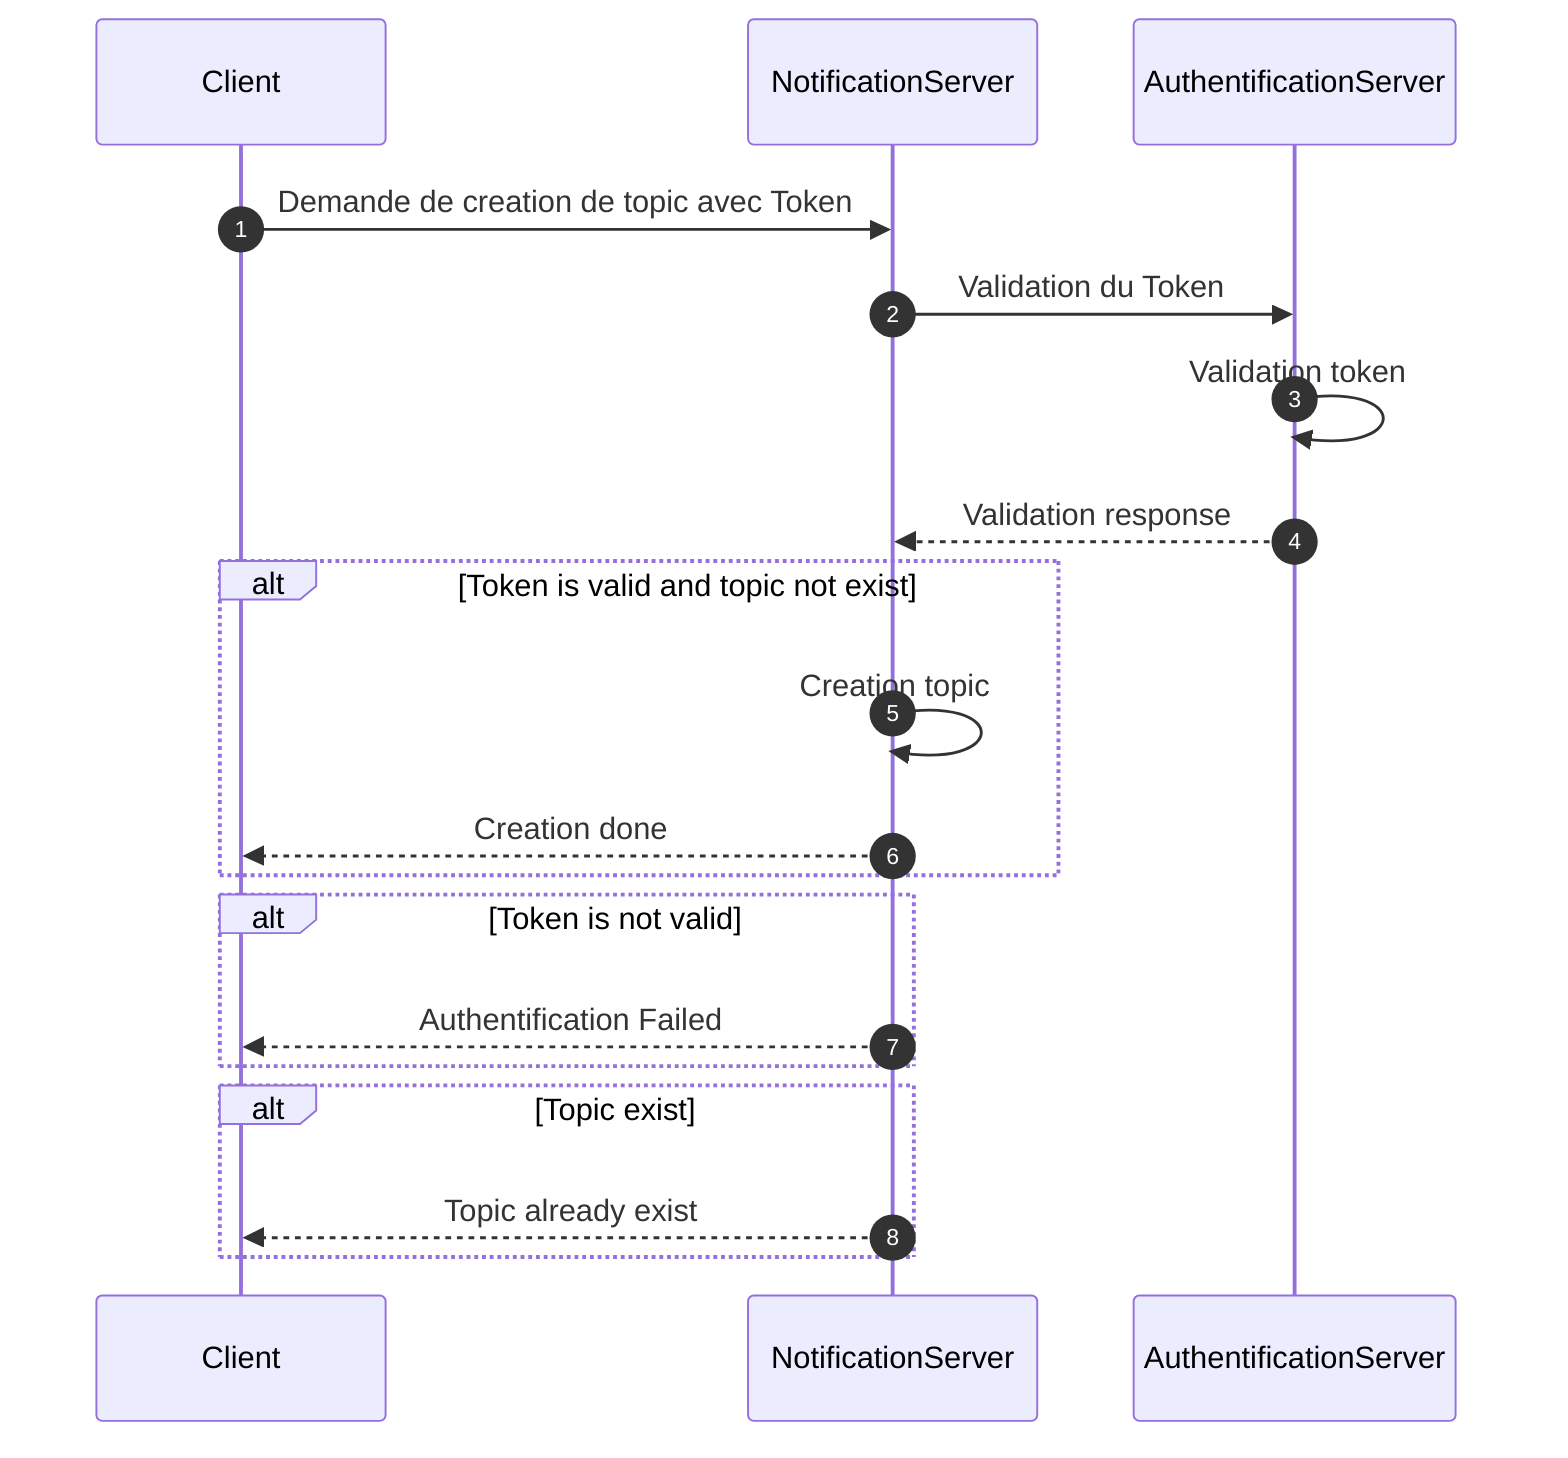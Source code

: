 sequenceDiagram
    autonumber
    participant Client
    participant NotificationServer
    participant AuthentificationServer

    Client ->> NotificationServer: Demande de creation de topic avec Token
    NotificationServer->>AuthentificationServer: Validation du Token
    AuthentificationServer ->> AuthentificationServer: Validation token
    AuthentificationServer -->> NotificationServer: Validation response
    alt Token is valid and topic not exist
        NotificationServer->>NotificationServer: Creation topic
        NotificationServer-->>Client: Creation done
    end
    alt Token is not valid
        NotificationServer-->>Client: Authentification Failed
    end
    alt Topic exist
        NotificationServer-->>Client: Topic already exist
    end